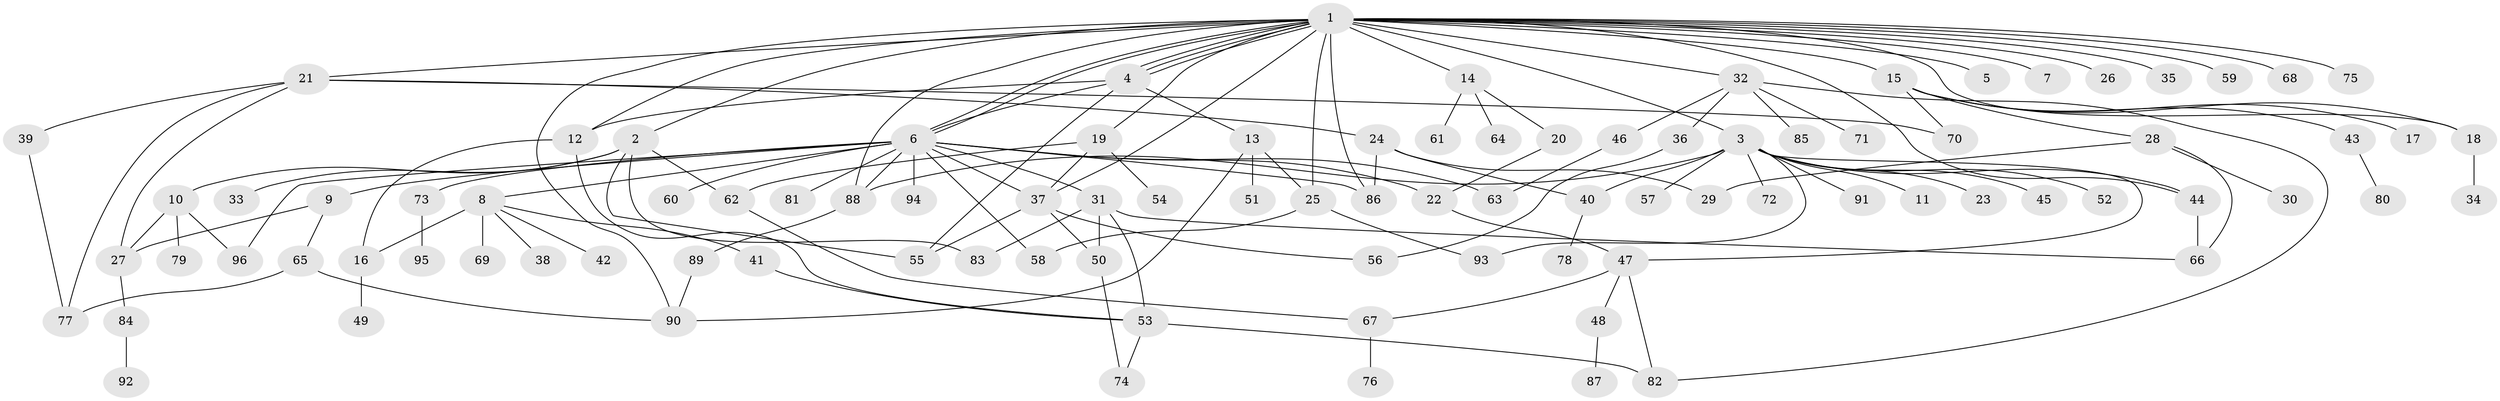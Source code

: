 // Generated by graph-tools (version 1.1) at 2025/14/03/09/25 04:14:37]
// undirected, 96 vertices, 140 edges
graph export_dot {
graph [start="1"]
  node [color=gray90,style=filled];
  1;
  2;
  3;
  4;
  5;
  6;
  7;
  8;
  9;
  10;
  11;
  12;
  13;
  14;
  15;
  16;
  17;
  18;
  19;
  20;
  21;
  22;
  23;
  24;
  25;
  26;
  27;
  28;
  29;
  30;
  31;
  32;
  33;
  34;
  35;
  36;
  37;
  38;
  39;
  40;
  41;
  42;
  43;
  44;
  45;
  46;
  47;
  48;
  49;
  50;
  51;
  52;
  53;
  54;
  55;
  56;
  57;
  58;
  59;
  60;
  61;
  62;
  63;
  64;
  65;
  66;
  67;
  68;
  69;
  70;
  71;
  72;
  73;
  74;
  75;
  76;
  77;
  78;
  79;
  80;
  81;
  82;
  83;
  84;
  85;
  86;
  87;
  88;
  89;
  90;
  91;
  92;
  93;
  94;
  95;
  96;
  1 -- 2;
  1 -- 3;
  1 -- 4;
  1 -- 4;
  1 -- 4;
  1 -- 5;
  1 -- 6;
  1 -- 6;
  1 -- 7;
  1 -- 12;
  1 -- 14;
  1 -- 15;
  1 -- 18;
  1 -- 19;
  1 -- 21;
  1 -- 25;
  1 -- 26;
  1 -- 32;
  1 -- 35;
  1 -- 37;
  1 -- 44;
  1 -- 59;
  1 -- 68;
  1 -- 75;
  1 -- 86;
  1 -- 88;
  1 -- 90;
  2 -- 10;
  2 -- 33;
  2 -- 55;
  2 -- 62;
  2 -- 83;
  3 -- 11;
  3 -- 23;
  3 -- 40;
  3 -- 44;
  3 -- 45;
  3 -- 47;
  3 -- 52;
  3 -- 57;
  3 -- 72;
  3 -- 88;
  3 -- 91;
  3 -- 93;
  4 -- 6;
  4 -- 12;
  4 -- 13;
  4 -- 55;
  6 -- 8;
  6 -- 9;
  6 -- 22;
  6 -- 31;
  6 -- 37;
  6 -- 58;
  6 -- 60;
  6 -- 63;
  6 -- 73;
  6 -- 81;
  6 -- 86;
  6 -- 88;
  6 -- 94;
  6 -- 96;
  8 -- 16;
  8 -- 38;
  8 -- 41;
  8 -- 42;
  8 -- 69;
  9 -- 27;
  9 -- 65;
  10 -- 27;
  10 -- 79;
  10 -- 96;
  12 -- 16;
  12 -- 53;
  13 -- 25;
  13 -- 51;
  13 -- 90;
  14 -- 20;
  14 -- 61;
  14 -- 64;
  15 -- 17;
  15 -- 18;
  15 -- 28;
  15 -- 43;
  15 -- 70;
  16 -- 49;
  18 -- 34;
  19 -- 37;
  19 -- 54;
  19 -- 62;
  20 -- 22;
  21 -- 24;
  21 -- 27;
  21 -- 39;
  21 -- 70;
  21 -- 77;
  22 -- 47;
  24 -- 29;
  24 -- 40;
  24 -- 86;
  25 -- 58;
  25 -- 93;
  27 -- 84;
  28 -- 29;
  28 -- 30;
  28 -- 66;
  31 -- 50;
  31 -- 53;
  31 -- 66;
  31 -- 83;
  32 -- 36;
  32 -- 46;
  32 -- 71;
  32 -- 82;
  32 -- 85;
  36 -- 56;
  37 -- 50;
  37 -- 55;
  37 -- 56;
  39 -- 77;
  40 -- 78;
  41 -- 53;
  43 -- 80;
  44 -- 66;
  46 -- 63;
  47 -- 48;
  47 -- 67;
  47 -- 82;
  48 -- 87;
  50 -- 74;
  53 -- 74;
  53 -- 82;
  62 -- 67;
  65 -- 77;
  65 -- 90;
  67 -- 76;
  73 -- 95;
  84 -- 92;
  88 -- 89;
  89 -- 90;
}
